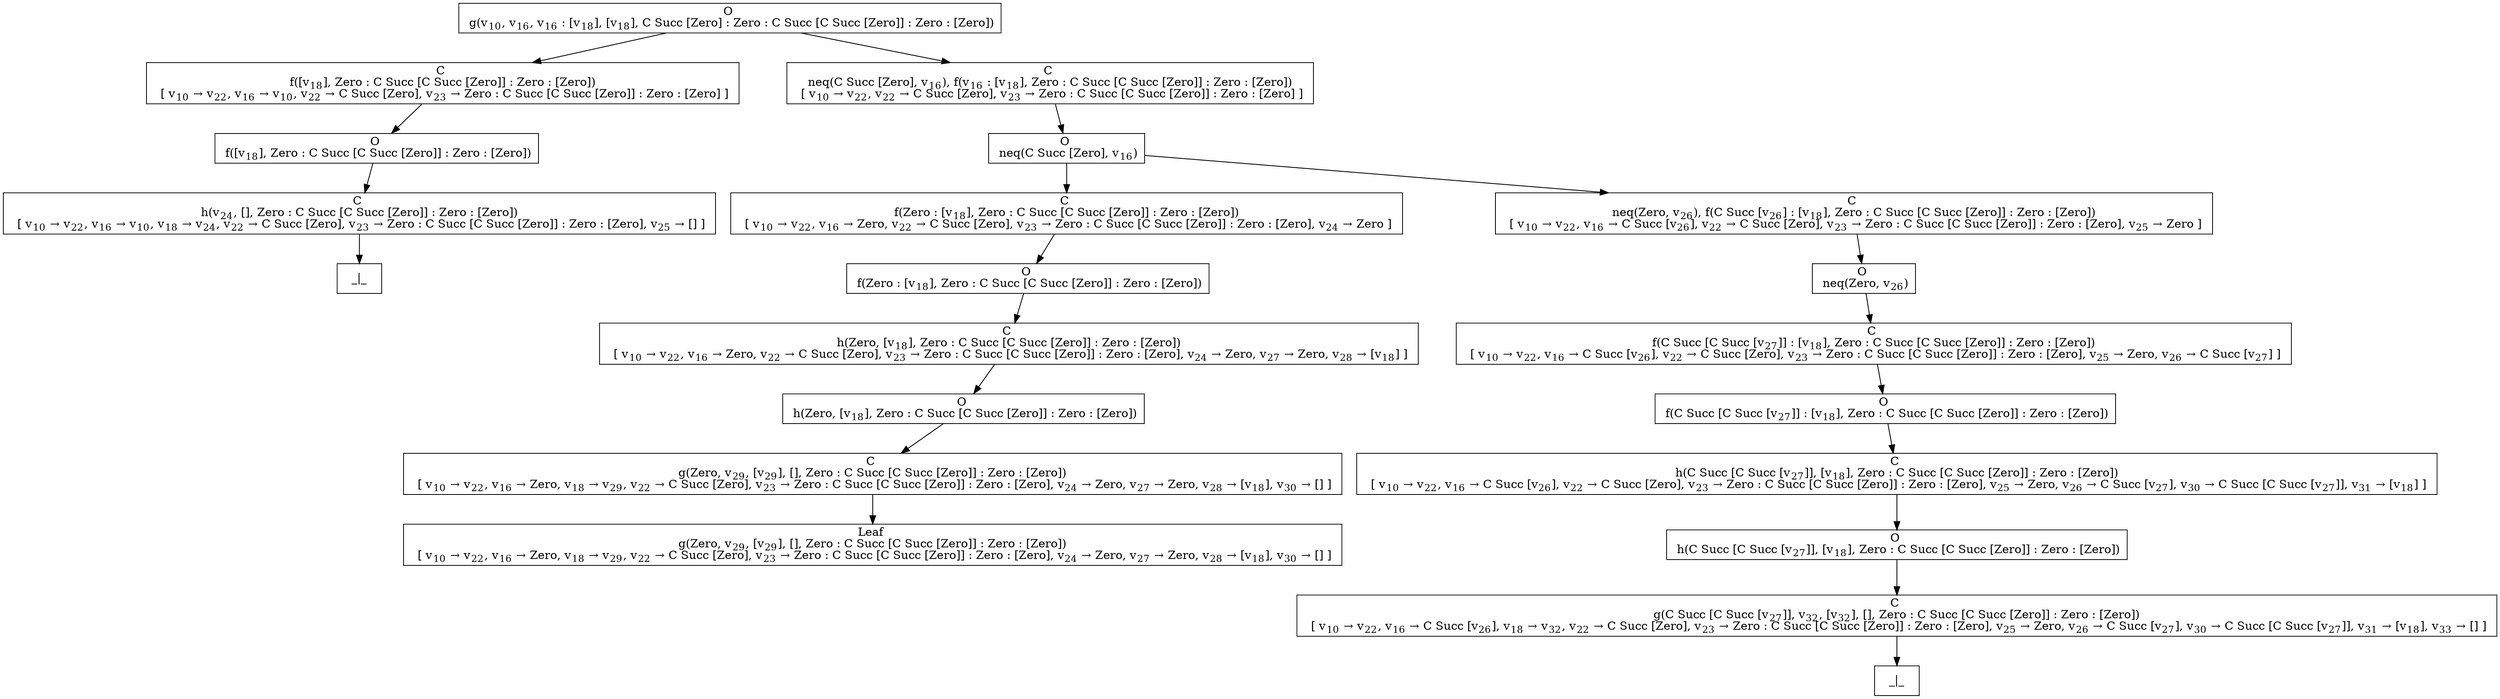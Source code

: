 digraph {
    graph [rankdir=TB
          ,bgcolor=transparent];
    node [shape=box
         ,fillcolor=white
         ,style=filled];
    0 [label=<O <BR/> g(v<SUB>10</SUB>, v<SUB>16</SUB>, v<SUB>16</SUB> : [v<SUB>18</SUB>], [v<SUB>18</SUB>], C Succ [Zero] : Zero : C Succ [C Succ [Zero]] : Zero : [Zero])>];
    1 [label=<C <BR/> f([v<SUB>18</SUB>], Zero : C Succ [C Succ [Zero]] : Zero : [Zero]) <BR/>  [ v<SUB>10</SUB> &rarr; v<SUB>22</SUB>, v<SUB>16</SUB> &rarr; v<SUB>10</SUB>, v<SUB>22</SUB> &rarr; C Succ [Zero], v<SUB>23</SUB> &rarr; Zero : C Succ [C Succ [Zero]] : Zero : [Zero] ] >];
    2 [label=<C <BR/> neq(C Succ [Zero], v<SUB>16</SUB>), f(v<SUB>16</SUB> : [v<SUB>18</SUB>], Zero : C Succ [C Succ [Zero]] : Zero : [Zero]) <BR/>  [ v<SUB>10</SUB> &rarr; v<SUB>22</SUB>, v<SUB>22</SUB> &rarr; C Succ [Zero], v<SUB>23</SUB> &rarr; Zero : C Succ [C Succ [Zero]] : Zero : [Zero] ] >];
    3 [label=<O <BR/> f([v<SUB>18</SUB>], Zero : C Succ [C Succ [Zero]] : Zero : [Zero])>];
    4 [label=<C <BR/> h(v<SUB>24</SUB>, [], Zero : C Succ [C Succ [Zero]] : Zero : [Zero]) <BR/>  [ v<SUB>10</SUB> &rarr; v<SUB>22</SUB>, v<SUB>16</SUB> &rarr; v<SUB>10</SUB>, v<SUB>18</SUB> &rarr; v<SUB>24</SUB>, v<SUB>22</SUB> &rarr; C Succ [Zero], v<SUB>23</SUB> &rarr; Zero : C Succ [C Succ [Zero]] : Zero : [Zero], v<SUB>25</SUB> &rarr; [] ] >];
    5 [label=<_|_>];
    6 [label=<O <BR/> neq(C Succ [Zero], v<SUB>16</SUB>)>];
    7 [label=<C <BR/> f(Zero : [v<SUB>18</SUB>], Zero : C Succ [C Succ [Zero]] : Zero : [Zero]) <BR/>  [ v<SUB>10</SUB> &rarr; v<SUB>22</SUB>, v<SUB>16</SUB> &rarr; Zero, v<SUB>22</SUB> &rarr; C Succ [Zero], v<SUB>23</SUB> &rarr; Zero : C Succ [C Succ [Zero]] : Zero : [Zero], v<SUB>24</SUB> &rarr; Zero ] >];
    8 [label=<C <BR/> neq(Zero, v<SUB>26</SUB>), f(C Succ [v<SUB>26</SUB>] : [v<SUB>18</SUB>], Zero : C Succ [C Succ [Zero]] : Zero : [Zero]) <BR/>  [ v<SUB>10</SUB> &rarr; v<SUB>22</SUB>, v<SUB>16</SUB> &rarr; C Succ [v<SUB>26</SUB>], v<SUB>22</SUB> &rarr; C Succ [Zero], v<SUB>23</SUB> &rarr; Zero : C Succ [C Succ [Zero]] : Zero : [Zero], v<SUB>25</SUB> &rarr; Zero ] >];
    9 [label=<O <BR/> f(Zero : [v<SUB>18</SUB>], Zero : C Succ [C Succ [Zero]] : Zero : [Zero])>];
    10 [label=<C <BR/> h(Zero, [v<SUB>18</SUB>], Zero : C Succ [C Succ [Zero]] : Zero : [Zero]) <BR/>  [ v<SUB>10</SUB> &rarr; v<SUB>22</SUB>, v<SUB>16</SUB> &rarr; Zero, v<SUB>22</SUB> &rarr; C Succ [Zero], v<SUB>23</SUB> &rarr; Zero : C Succ [C Succ [Zero]] : Zero : [Zero], v<SUB>24</SUB> &rarr; Zero, v<SUB>27</SUB> &rarr; Zero, v<SUB>28</SUB> &rarr; [v<SUB>18</SUB>] ] >];
    11 [label=<O <BR/> h(Zero, [v<SUB>18</SUB>], Zero : C Succ [C Succ [Zero]] : Zero : [Zero])>];
    12 [label=<C <BR/> g(Zero, v<SUB>29</SUB>, [v<SUB>29</SUB>], [], Zero : C Succ [C Succ [Zero]] : Zero : [Zero]) <BR/>  [ v<SUB>10</SUB> &rarr; v<SUB>22</SUB>, v<SUB>16</SUB> &rarr; Zero, v<SUB>18</SUB> &rarr; v<SUB>29</SUB>, v<SUB>22</SUB> &rarr; C Succ [Zero], v<SUB>23</SUB> &rarr; Zero : C Succ [C Succ [Zero]] : Zero : [Zero], v<SUB>24</SUB> &rarr; Zero, v<SUB>27</SUB> &rarr; Zero, v<SUB>28</SUB> &rarr; [v<SUB>18</SUB>], v<SUB>30</SUB> &rarr; [] ] >];
    13 [label=<Leaf <BR/> g(Zero, v<SUB>29</SUB>, [v<SUB>29</SUB>], [], Zero : C Succ [C Succ [Zero]] : Zero : [Zero]) <BR/>  [ v<SUB>10</SUB> &rarr; v<SUB>22</SUB>, v<SUB>16</SUB> &rarr; Zero, v<SUB>18</SUB> &rarr; v<SUB>29</SUB>, v<SUB>22</SUB> &rarr; C Succ [Zero], v<SUB>23</SUB> &rarr; Zero : C Succ [C Succ [Zero]] : Zero : [Zero], v<SUB>24</SUB> &rarr; Zero, v<SUB>27</SUB> &rarr; Zero, v<SUB>28</SUB> &rarr; [v<SUB>18</SUB>], v<SUB>30</SUB> &rarr; [] ] >];
    14 [label=<O <BR/> neq(Zero, v<SUB>26</SUB>)>];
    15 [label=<C <BR/> f(C Succ [C Succ [v<SUB>27</SUB>]] : [v<SUB>18</SUB>], Zero : C Succ [C Succ [Zero]] : Zero : [Zero]) <BR/>  [ v<SUB>10</SUB> &rarr; v<SUB>22</SUB>, v<SUB>16</SUB> &rarr; C Succ [v<SUB>26</SUB>], v<SUB>22</SUB> &rarr; C Succ [Zero], v<SUB>23</SUB> &rarr; Zero : C Succ [C Succ [Zero]] : Zero : [Zero], v<SUB>25</SUB> &rarr; Zero, v<SUB>26</SUB> &rarr; C Succ [v<SUB>27</SUB>] ] >];
    16 [label=<O <BR/> f(C Succ [C Succ [v<SUB>27</SUB>]] : [v<SUB>18</SUB>], Zero : C Succ [C Succ [Zero]] : Zero : [Zero])>];
    17 [label=<C <BR/> h(C Succ [C Succ [v<SUB>27</SUB>]], [v<SUB>18</SUB>], Zero : C Succ [C Succ [Zero]] : Zero : [Zero]) <BR/>  [ v<SUB>10</SUB> &rarr; v<SUB>22</SUB>, v<SUB>16</SUB> &rarr; C Succ [v<SUB>26</SUB>], v<SUB>22</SUB> &rarr; C Succ [Zero], v<SUB>23</SUB> &rarr; Zero : C Succ [C Succ [Zero]] : Zero : [Zero], v<SUB>25</SUB> &rarr; Zero, v<SUB>26</SUB> &rarr; C Succ [v<SUB>27</SUB>], v<SUB>30</SUB> &rarr; C Succ [C Succ [v<SUB>27</SUB>]], v<SUB>31</SUB> &rarr; [v<SUB>18</SUB>] ] >];
    18 [label=<O <BR/> h(C Succ [C Succ [v<SUB>27</SUB>]], [v<SUB>18</SUB>], Zero : C Succ [C Succ [Zero]] : Zero : [Zero])>];
    19 [label=<C <BR/> g(C Succ [C Succ [v<SUB>27</SUB>]], v<SUB>32</SUB>, [v<SUB>32</SUB>], [], Zero : C Succ [C Succ [Zero]] : Zero : [Zero]) <BR/>  [ v<SUB>10</SUB> &rarr; v<SUB>22</SUB>, v<SUB>16</SUB> &rarr; C Succ [v<SUB>26</SUB>], v<SUB>18</SUB> &rarr; v<SUB>32</SUB>, v<SUB>22</SUB> &rarr; C Succ [Zero], v<SUB>23</SUB> &rarr; Zero : C Succ [C Succ [Zero]] : Zero : [Zero], v<SUB>25</SUB> &rarr; Zero, v<SUB>26</SUB> &rarr; C Succ [v<SUB>27</SUB>], v<SUB>30</SUB> &rarr; C Succ [C Succ [v<SUB>27</SUB>]], v<SUB>31</SUB> &rarr; [v<SUB>18</SUB>], v<SUB>33</SUB> &rarr; [] ] >];
    20 [label=<_|_>];
    0 -> 1 [label=""];
    0 -> 2 [label=""];
    1 -> 3 [label=""];
    2 -> 6 [label=""];
    3 -> 4 [label=""];
    4 -> 5 [label=""];
    6 -> 7 [label=""];
    6 -> 8 [label=""];
    7 -> 9 [label=""];
    8 -> 14 [label=""];
    9 -> 10 [label=""];
    10 -> 11 [label=""];
    11 -> 12 [label=""];
    12 -> 13 [label=""];
    14 -> 15 [label=""];
    15 -> 16 [label=""];
    16 -> 17 [label=""];
    17 -> 18 [label=""];
    18 -> 19 [label=""];
    19 -> 20 [label=""];
}